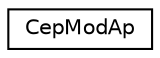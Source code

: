 digraph "Graphical Class Hierarchy"
{
 // LATEX_PDF_SIZE
  edge [fontname="Helvetica",fontsize="10",labelfontname="Helvetica",labelfontsize="10"];
  node [fontname="Helvetica",fontsize="10",shape=record];
  rankdir="LR";
  Node0 [label="CepModAp",height=0.2,width=0.4,color="black", fillcolor="white", style="filled",URL="$class_cep_mod_ap.html",tooltip="This module defines data structures for Aliev-Panfilov cellular activation model for cardiac electrop..."];
}
